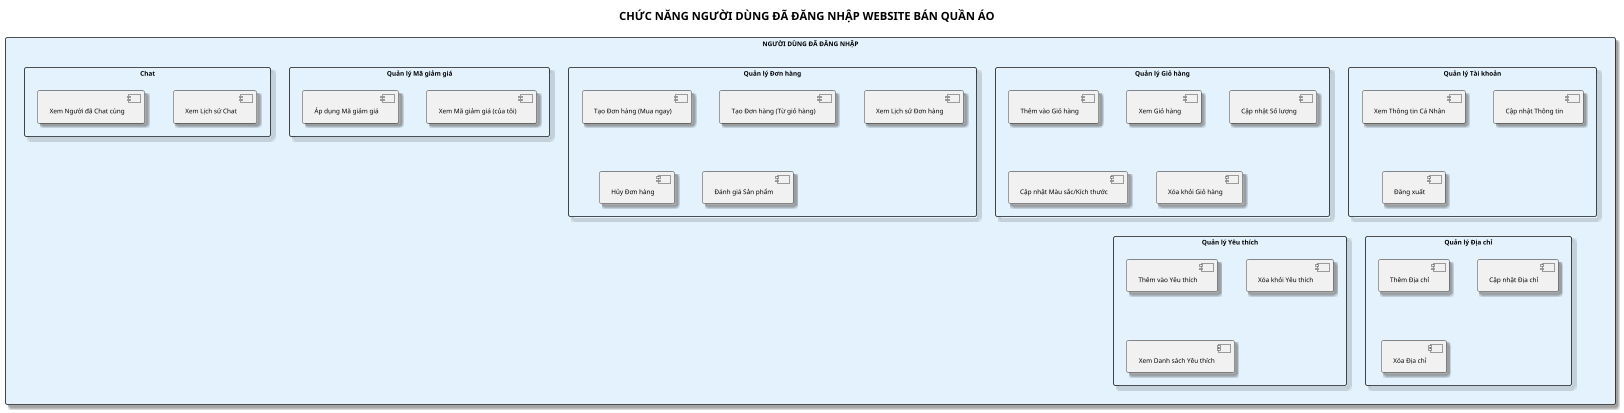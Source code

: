 @startuml User Functions Breakdown

' Thiết lập trang A4 ngang và thu phóng phù hợp
scale 0.8

' Tùy chỉnh giao diện chuyên nghiệp hơn
skinparam {
    defaultFontName Arial
    defaultFontSize 8
    roundCorner 5
    shadowing true
    ArrowColor #666666
    BorderColor #666666
}

' Style for user rectangles
skinparam rectangle<<user>> {
    BackgroundColor #E3F2FD
    BorderColor #666666
}

title CHỨC NĂNG NGƯỜI DÙNG ĐÃ ĐĂNG NHẬP WEBSITE BÁN QUẦN ÁO

rectangle "NGƯỜI DÙNG ĐÃ ĐĂNG NHẬP" as LoggedInUser #E3F2FD {
    rectangle "Quản lý Tài khoản" {
        [Xem Thông tin Cá Nhân]
        [Cập nhật Thông tin]
        [Đăng xuất]
    }

    rectangle "Quản lý Giỏ hàng" {
        [Thêm vào Giỏ hàng]
        [Xem Giỏ hàng]
        [Cập nhật Số lượng]
        [Cập nhật Màu sắc/Kích thước]
        [Xóa khỏi Giỏ hàng]
    }

    rectangle "Quản lý Đơn hàng" {
        [Tạo Đơn hàng (Mua ngay)]
        [Tạo Đơn hàng (Từ giỏ hàng)]
        [Xem Lịch sử Đơn hàng]
        [Hủy Đơn hàng]
        [Đánh giá Sản phẩm]
    }

    rectangle "Quản lý Địa chỉ" {
        [Thêm Địa chỉ]
        [Cập nhật Địa chỉ]
        [Xóa Địa chỉ]
    }

    rectangle "Quản lý Yêu thích" {
        [Thêm vào Yêu thích]
        [Xóa khỏi Yêu thích]
        [Xem Danh sách Yêu thích]
    }

    rectangle "Quản lý Mã giảm giá" {
        [Xem Mã giảm giá (của tôi)]
        [Áp dụng Mã giảm giá]
    }

    rectangle "Chat" {
        [Xem Lịch sử Chat]
        [Xem Người đã Chat cùng]
    }
}

@enduml